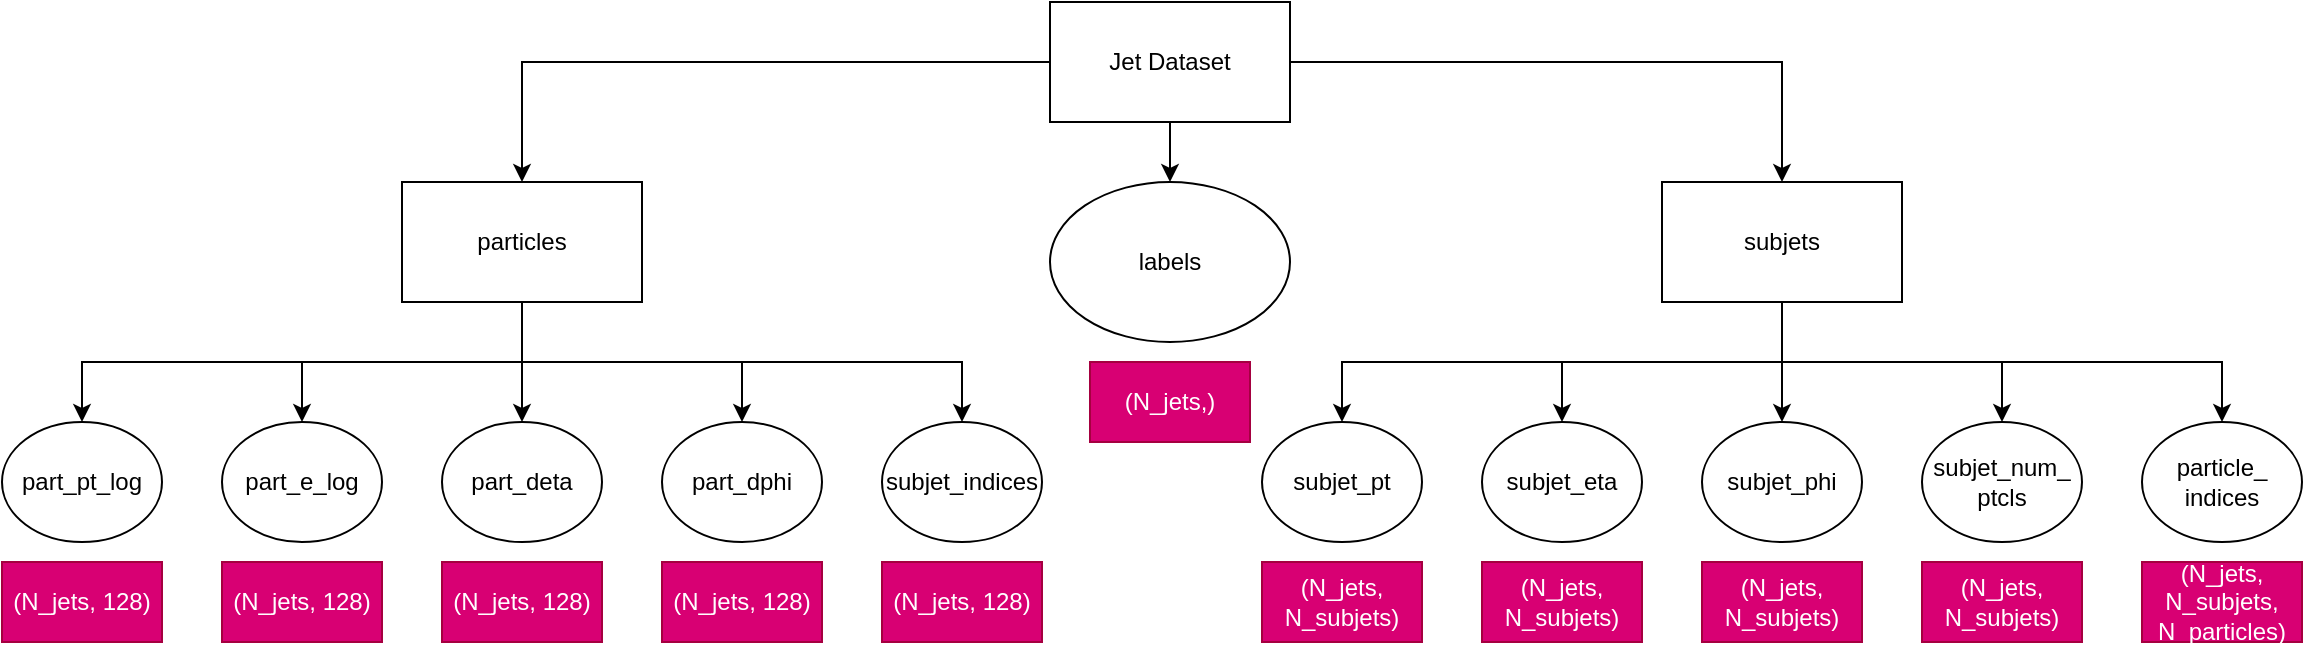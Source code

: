 <mxfile version="24.7.5">
  <diagram id="prtHgNgQTEPvFCAcTncT" name="Page-1">
    <mxGraphModel dx="2312" dy="1023" grid="1" gridSize="10" guides="1" tooltips="1" connect="1" arrows="1" fold="1" page="1" pageScale="1" pageWidth="827" pageHeight="1169" math="0" shadow="0">
      <root>
        <mxCell id="0" />
        <mxCell id="1" parent="0" />
        <mxCell id="pDR1JLYmz75eAKqsYBln-3" style="edgeStyle=orthogonalEdgeStyle;rounded=0;orthogonalLoop=1;jettySize=auto;html=1;entryX=0.5;entryY=0;entryDx=0;entryDy=0;" edge="1" parent="1" source="pDR1JLYmz75eAKqsYBln-1" target="pDR1JLYmz75eAKqsYBln-2">
          <mxGeometry relative="1" as="geometry" />
        </mxCell>
        <mxCell id="pDR1JLYmz75eAKqsYBln-5" style="edgeStyle=orthogonalEdgeStyle;rounded=0;orthogonalLoop=1;jettySize=auto;html=1;exitX=0.5;exitY=1;exitDx=0;exitDy=0;entryX=0.5;entryY=0;entryDx=0;entryDy=0;" edge="1" parent="1" source="pDR1JLYmz75eAKqsYBln-1">
          <mxGeometry relative="1" as="geometry">
            <mxPoint x="-156" y="250" as="targetPoint" />
          </mxGeometry>
        </mxCell>
        <mxCell id="pDR1JLYmz75eAKqsYBln-7" style="edgeStyle=orthogonalEdgeStyle;rounded=0;orthogonalLoop=1;jettySize=auto;html=1;exitX=1;exitY=0.5;exitDx=0;exitDy=0;entryX=0.5;entryY=0;entryDx=0;entryDy=0;" edge="1" parent="1" source="pDR1JLYmz75eAKqsYBln-1" target="pDR1JLYmz75eAKqsYBln-6">
          <mxGeometry relative="1" as="geometry" />
        </mxCell>
        <mxCell id="pDR1JLYmz75eAKqsYBln-1" value="Jet Dataset" style="rounded=0;whiteSpace=wrap;html=1;" vertex="1" parent="1">
          <mxGeometry x="-216" y="160" width="120" height="60" as="geometry" />
        </mxCell>
        <mxCell id="pDR1JLYmz75eAKqsYBln-16" style="edgeStyle=orthogonalEdgeStyle;rounded=0;orthogonalLoop=1;jettySize=auto;html=1;exitX=0.5;exitY=1;exitDx=0;exitDy=0;" edge="1" parent="1" source="pDR1JLYmz75eAKqsYBln-2" target="pDR1JLYmz75eAKqsYBln-9">
          <mxGeometry relative="1" as="geometry" />
        </mxCell>
        <mxCell id="pDR1JLYmz75eAKqsYBln-17" style="edgeStyle=orthogonalEdgeStyle;rounded=0;orthogonalLoop=1;jettySize=auto;html=1;exitX=0.5;exitY=1;exitDx=0;exitDy=0;entryX=0.5;entryY=0;entryDx=0;entryDy=0;" edge="1" parent="1" source="pDR1JLYmz75eAKqsYBln-2" target="pDR1JLYmz75eAKqsYBln-14">
          <mxGeometry relative="1" as="geometry" />
        </mxCell>
        <mxCell id="pDR1JLYmz75eAKqsYBln-18" style="edgeStyle=orthogonalEdgeStyle;rounded=0;orthogonalLoop=1;jettySize=auto;html=1;exitX=0.5;exitY=1;exitDx=0;exitDy=0;entryX=0.5;entryY=0;entryDx=0;entryDy=0;" edge="1" parent="1" source="pDR1JLYmz75eAKqsYBln-2" target="pDR1JLYmz75eAKqsYBln-12">
          <mxGeometry relative="1" as="geometry" />
        </mxCell>
        <mxCell id="pDR1JLYmz75eAKqsYBln-19" style="edgeStyle=orthogonalEdgeStyle;rounded=0;orthogonalLoop=1;jettySize=auto;html=1;exitX=0.5;exitY=1;exitDx=0;exitDy=0;entryX=0.5;entryY=0;entryDx=0;entryDy=0;" edge="1" parent="1" source="pDR1JLYmz75eAKqsYBln-2" target="pDR1JLYmz75eAKqsYBln-13">
          <mxGeometry relative="1" as="geometry" />
        </mxCell>
        <mxCell id="pDR1JLYmz75eAKqsYBln-20" style="edgeStyle=orthogonalEdgeStyle;rounded=0;orthogonalLoop=1;jettySize=auto;html=1;exitX=0.5;exitY=1;exitDx=0;exitDy=0;" edge="1" parent="1" source="pDR1JLYmz75eAKqsYBln-2" target="pDR1JLYmz75eAKqsYBln-15">
          <mxGeometry relative="1" as="geometry" />
        </mxCell>
        <mxCell id="pDR1JLYmz75eAKqsYBln-2" value="particles" style="rounded=0;whiteSpace=wrap;html=1;" vertex="1" parent="1">
          <mxGeometry x="-540" y="250" width="120" height="60" as="geometry" />
        </mxCell>
        <mxCell id="pDR1JLYmz75eAKqsYBln-26" style="edgeStyle=orthogonalEdgeStyle;rounded=0;orthogonalLoop=1;jettySize=auto;html=1;exitX=0.5;exitY=1;exitDx=0;exitDy=0;entryX=0.5;entryY=0;entryDx=0;entryDy=0;" edge="1" parent="1" source="pDR1JLYmz75eAKqsYBln-6" target="pDR1JLYmz75eAKqsYBln-21">
          <mxGeometry relative="1" as="geometry" />
        </mxCell>
        <mxCell id="pDR1JLYmz75eAKqsYBln-27" style="edgeStyle=orthogonalEdgeStyle;rounded=0;orthogonalLoop=1;jettySize=auto;html=1;exitX=0.5;exitY=1;exitDx=0;exitDy=0;entryX=0.5;entryY=0;entryDx=0;entryDy=0;" edge="1" parent="1" source="pDR1JLYmz75eAKqsYBln-6" target="pDR1JLYmz75eAKqsYBln-24">
          <mxGeometry relative="1" as="geometry" />
        </mxCell>
        <mxCell id="pDR1JLYmz75eAKqsYBln-28" style="edgeStyle=orthogonalEdgeStyle;rounded=0;orthogonalLoop=1;jettySize=auto;html=1;exitX=0.5;exitY=1;exitDx=0;exitDy=0;" edge="1" parent="1" source="pDR1JLYmz75eAKqsYBln-6" target="pDR1JLYmz75eAKqsYBln-22">
          <mxGeometry relative="1" as="geometry" />
        </mxCell>
        <mxCell id="pDR1JLYmz75eAKqsYBln-29" style="edgeStyle=orthogonalEdgeStyle;rounded=0;orthogonalLoop=1;jettySize=auto;html=1;exitX=0.5;exitY=1;exitDx=0;exitDy=0;" edge="1" parent="1" source="pDR1JLYmz75eAKqsYBln-6" target="pDR1JLYmz75eAKqsYBln-23">
          <mxGeometry relative="1" as="geometry" />
        </mxCell>
        <mxCell id="pDR1JLYmz75eAKqsYBln-30" style="edgeStyle=orthogonalEdgeStyle;rounded=0;orthogonalLoop=1;jettySize=auto;html=1;exitX=0.5;exitY=1;exitDx=0;exitDy=0;" edge="1" parent="1" source="pDR1JLYmz75eAKqsYBln-6" target="pDR1JLYmz75eAKqsYBln-25">
          <mxGeometry relative="1" as="geometry" />
        </mxCell>
        <mxCell id="pDR1JLYmz75eAKqsYBln-6" value="subjets" style="rounded=0;whiteSpace=wrap;html=1;" vertex="1" parent="1">
          <mxGeometry x="90" y="250" width="120" height="60" as="geometry" />
        </mxCell>
        <mxCell id="pDR1JLYmz75eAKqsYBln-9" value="part_pt_log" style="ellipse;whiteSpace=wrap;html=1;" vertex="1" parent="1">
          <mxGeometry x="-740" y="370" width="80" height="60" as="geometry" />
        </mxCell>
        <mxCell id="pDR1JLYmz75eAKqsYBln-11" value="labels" style="ellipse;whiteSpace=wrap;html=1;" vertex="1" parent="1">
          <mxGeometry x="-216" y="250" width="120" height="80" as="geometry" />
        </mxCell>
        <mxCell id="pDR1JLYmz75eAKqsYBln-12" value="part_deta" style="ellipse;whiteSpace=wrap;html=1;" vertex="1" parent="1">
          <mxGeometry x="-520" y="370" width="80" height="60" as="geometry" />
        </mxCell>
        <mxCell id="pDR1JLYmz75eAKqsYBln-13" value="part_dphi" style="ellipse;whiteSpace=wrap;html=1;" vertex="1" parent="1">
          <mxGeometry x="-410" y="370" width="80" height="60" as="geometry" />
        </mxCell>
        <mxCell id="pDR1JLYmz75eAKqsYBln-14" value="part_e_log" style="ellipse;whiteSpace=wrap;html=1;" vertex="1" parent="1">
          <mxGeometry x="-630" y="370" width="80" height="60" as="geometry" />
        </mxCell>
        <mxCell id="pDR1JLYmz75eAKqsYBln-15" value="subjet_indices" style="ellipse;whiteSpace=wrap;html=1;" vertex="1" parent="1">
          <mxGeometry x="-300" y="370" width="80" height="60" as="geometry" />
        </mxCell>
        <mxCell id="pDR1JLYmz75eAKqsYBln-21" value="subjet_pt" style="ellipse;whiteSpace=wrap;html=1;" vertex="1" parent="1">
          <mxGeometry x="-110" y="370" width="80" height="60" as="geometry" />
        </mxCell>
        <mxCell id="pDR1JLYmz75eAKqsYBln-22" value="subjet_phi" style="ellipse;whiteSpace=wrap;html=1;" vertex="1" parent="1">
          <mxGeometry x="110" y="370" width="80" height="60" as="geometry" />
        </mxCell>
        <mxCell id="pDR1JLYmz75eAKqsYBln-23" value="&lt;font style=&quot;font-size: 12px;&quot;&gt;subjet_num_&lt;/font&gt;&lt;div&gt;&lt;font style=&quot;font-size: 12px;&quot;&gt;ptcls&lt;/font&gt;&lt;/div&gt;" style="ellipse;whiteSpace=wrap;html=1;" vertex="1" parent="1">
          <mxGeometry x="220" y="370" width="80" height="60" as="geometry" />
        </mxCell>
        <mxCell id="pDR1JLYmz75eAKqsYBln-24" value="subjet_eta" style="ellipse;whiteSpace=wrap;html=1;" vertex="1" parent="1">
          <mxGeometry y="370" width="80" height="60" as="geometry" />
        </mxCell>
        <mxCell id="pDR1JLYmz75eAKqsYBln-25" value="particle_&lt;div&gt;indices&lt;/div&gt;" style="ellipse;whiteSpace=wrap;html=1;" vertex="1" parent="1">
          <mxGeometry x="330" y="370" width="80" height="60" as="geometry" />
        </mxCell>
        <mxCell id="pDR1JLYmz75eAKqsYBln-31" value="(N_jets, 128)" style="rounded=0;whiteSpace=wrap;html=1;fillColor=#d80073;fontColor=#ffffff;strokeColor=#A50040;" vertex="1" parent="1">
          <mxGeometry x="-740" y="440" width="80" height="40" as="geometry" />
        </mxCell>
        <mxCell id="pDR1JLYmz75eAKqsYBln-32" value="(N_jets, 128)" style="rounded=0;whiteSpace=wrap;html=1;fillColor=#d80073;fontColor=#ffffff;strokeColor=#A50040;" vertex="1" parent="1">
          <mxGeometry x="-630" y="440" width="80" height="40" as="geometry" />
        </mxCell>
        <mxCell id="pDR1JLYmz75eAKqsYBln-33" value="(N_jets, 128)" style="rounded=0;whiteSpace=wrap;html=1;fillColor=#d80073;fontColor=#ffffff;strokeColor=#A50040;" vertex="1" parent="1">
          <mxGeometry x="-520" y="440" width="80" height="40" as="geometry" />
        </mxCell>
        <mxCell id="pDR1JLYmz75eAKqsYBln-34" value="(N_jets, 128)" style="rounded=0;whiteSpace=wrap;html=1;fillColor=#d80073;fontColor=#ffffff;strokeColor=#A50040;" vertex="1" parent="1">
          <mxGeometry x="-410" y="440" width="80" height="40" as="geometry" />
        </mxCell>
        <mxCell id="pDR1JLYmz75eAKqsYBln-35" value="(N_jets, 128)" style="rounded=0;whiteSpace=wrap;html=1;fillColor=#d80073;fontColor=#ffffff;strokeColor=#A50040;" vertex="1" parent="1">
          <mxGeometry x="-300" y="440" width="80" height="40" as="geometry" />
        </mxCell>
        <mxCell id="pDR1JLYmz75eAKqsYBln-36" value="(N_jets,)" style="rounded=0;whiteSpace=wrap;html=1;fillColor=#d80073;fontColor=#ffffff;strokeColor=#A50040;" vertex="1" parent="1">
          <mxGeometry x="-196" y="340" width="80" height="40" as="geometry" />
        </mxCell>
        <mxCell id="pDR1JLYmz75eAKqsYBln-37" value="(N_jets, N_subjets)" style="rounded=0;whiteSpace=wrap;html=1;fillColor=#d80073;fontColor=#ffffff;strokeColor=#A50040;" vertex="1" parent="1">
          <mxGeometry x="-110" y="440" width="80" height="40" as="geometry" />
        </mxCell>
        <mxCell id="pDR1JLYmz75eAKqsYBln-38" value="(N_jets, N_subjets)" style="rounded=0;whiteSpace=wrap;html=1;fillColor=#d80073;fontColor=#ffffff;strokeColor=#A50040;" vertex="1" parent="1">
          <mxGeometry y="440" width="80" height="40" as="geometry" />
        </mxCell>
        <mxCell id="pDR1JLYmz75eAKqsYBln-39" value="(N_jets, N_subjets)" style="rounded=0;whiteSpace=wrap;html=1;fillColor=#d80073;fontColor=#ffffff;strokeColor=#A50040;" vertex="1" parent="1">
          <mxGeometry x="110" y="440" width="80" height="40" as="geometry" />
        </mxCell>
        <mxCell id="pDR1JLYmz75eAKqsYBln-40" value="(N_jets, N_subjets)" style="rounded=0;whiteSpace=wrap;html=1;fillColor=#d80073;fontColor=#ffffff;strokeColor=#A50040;" vertex="1" parent="1">
          <mxGeometry x="220" y="440" width="80" height="40" as="geometry" />
        </mxCell>
        <mxCell id="pDR1JLYmz75eAKqsYBln-41" value="(N_jets, N_subjets, N_particles)" style="rounded=0;whiteSpace=wrap;html=1;fillColor=#d80073;fontColor=#ffffff;strokeColor=#A50040;" vertex="1" parent="1">
          <mxGeometry x="330" y="440" width="80" height="40" as="geometry" />
        </mxCell>
      </root>
    </mxGraphModel>
  </diagram>
</mxfile>
